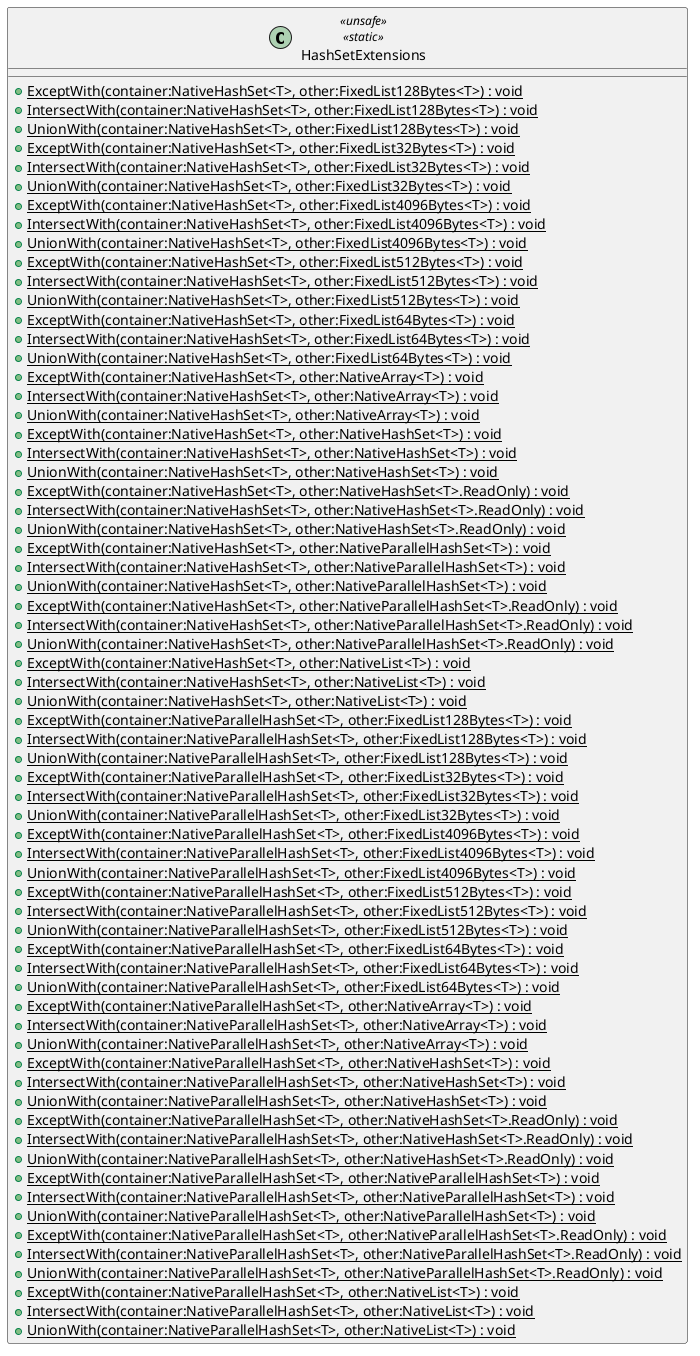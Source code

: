 @startuml
class HashSetExtensions <<unsafe>> <<static>> {
    + {static} ExceptWith(container:NativeHashSet<T>, other:FixedList128Bytes<T>) : void
    + {static} IntersectWith(container:NativeHashSet<T>, other:FixedList128Bytes<T>) : void
    + {static} UnionWith(container:NativeHashSet<T>, other:FixedList128Bytes<T>) : void
    + {static} ExceptWith(container:NativeHashSet<T>, other:FixedList32Bytes<T>) : void
    + {static} IntersectWith(container:NativeHashSet<T>, other:FixedList32Bytes<T>) : void
    + {static} UnionWith(container:NativeHashSet<T>, other:FixedList32Bytes<T>) : void
    + {static} ExceptWith(container:NativeHashSet<T>, other:FixedList4096Bytes<T>) : void
    + {static} IntersectWith(container:NativeHashSet<T>, other:FixedList4096Bytes<T>) : void
    + {static} UnionWith(container:NativeHashSet<T>, other:FixedList4096Bytes<T>) : void
    + {static} ExceptWith(container:NativeHashSet<T>, other:FixedList512Bytes<T>) : void
    + {static} IntersectWith(container:NativeHashSet<T>, other:FixedList512Bytes<T>) : void
    + {static} UnionWith(container:NativeHashSet<T>, other:FixedList512Bytes<T>) : void
    + {static} ExceptWith(container:NativeHashSet<T>, other:FixedList64Bytes<T>) : void
    + {static} IntersectWith(container:NativeHashSet<T>, other:FixedList64Bytes<T>) : void
    + {static} UnionWith(container:NativeHashSet<T>, other:FixedList64Bytes<T>) : void
    + {static} ExceptWith(container:NativeHashSet<T>, other:NativeArray<T>) : void
    + {static} IntersectWith(container:NativeHashSet<T>, other:NativeArray<T>) : void
    + {static} UnionWith(container:NativeHashSet<T>, other:NativeArray<T>) : void
    + {static} ExceptWith(container:NativeHashSet<T>, other:NativeHashSet<T>) : void
    + {static} IntersectWith(container:NativeHashSet<T>, other:NativeHashSet<T>) : void
    + {static} UnionWith(container:NativeHashSet<T>, other:NativeHashSet<T>) : void
    + {static} ExceptWith(container:NativeHashSet<T>, other:NativeHashSet<T>.ReadOnly) : void
    + {static} IntersectWith(container:NativeHashSet<T>, other:NativeHashSet<T>.ReadOnly) : void
    + {static} UnionWith(container:NativeHashSet<T>, other:NativeHashSet<T>.ReadOnly) : void
    + {static} ExceptWith(container:NativeHashSet<T>, other:NativeParallelHashSet<T>) : void
    + {static} IntersectWith(container:NativeHashSet<T>, other:NativeParallelHashSet<T>) : void
    + {static} UnionWith(container:NativeHashSet<T>, other:NativeParallelHashSet<T>) : void
    + {static} ExceptWith(container:NativeHashSet<T>, other:NativeParallelHashSet<T>.ReadOnly) : void
    + {static} IntersectWith(container:NativeHashSet<T>, other:NativeParallelHashSet<T>.ReadOnly) : void
    + {static} UnionWith(container:NativeHashSet<T>, other:NativeParallelHashSet<T>.ReadOnly) : void
    + {static} ExceptWith(container:NativeHashSet<T>, other:NativeList<T>) : void
    + {static} IntersectWith(container:NativeHashSet<T>, other:NativeList<T>) : void
    + {static} UnionWith(container:NativeHashSet<T>, other:NativeList<T>) : void
    + {static} ExceptWith(container:NativeParallelHashSet<T>, other:FixedList128Bytes<T>) : void
    + {static} IntersectWith(container:NativeParallelHashSet<T>, other:FixedList128Bytes<T>) : void
    + {static} UnionWith(container:NativeParallelHashSet<T>, other:FixedList128Bytes<T>) : void
    + {static} ExceptWith(container:NativeParallelHashSet<T>, other:FixedList32Bytes<T>) : void
    + {static} IntersectWith(container:NativeParallelHashSet<T>, other:FixedList32Bytes<T>) : void
    + {static} UnionWith(container:NativeParallelHashSet<T>, other:FixedList32Bytes<T>) : void
    + {static} ExceptWith(container:NativeParallelHashSet<T>, other:FixedList4096Bytes<T>) : void
    + {static} IntersectWith(container:NativeParallelHashSet<T>, other:FixedList4096Bytes<T>) : void
    + {static} UnionWith(container:NativeParallelHashSet<T>, other:FixedList4096Bytes<T>) : void
    + {static} ExceptWith(container:NativeParallelHashSet<T>, other:FixedList512Bytes<T>) : void
    + {static} IntersectWith(container:NativeParallelHashSet<T>, other:FixedList512Bytes<T>) : void
    + {static} UnionWith(container:NativeParallelHashSet<T>, other:FixedList512Bytes<T>) : void
    + {static} ExceptWith(container:NativeParallelHashSet<T>, other:FixedList64Bytes<T>) : void
    + {static} IntersectWith(container:NativeParallelHashSet<T>, other:FixedList64Bytes<T>) : void
    + {static} UnionWith(container:NativeParallelHashSet<T>, other:FixedList64Bytes<T>) : void
    + {static} ExceptWith(container:NativeParallelHashSet<T>, other:NativeArray<T>) : void
    + {static} IntersectWith(container:NativeParallelHashSet<T>, other:NativeArray<T>) : void
    + {static} UnionWith(container:NativeParallelHashSet<T>, other:NativeArray<T>) : void
    + {static} ExceptWith(container:NativeParallelHashSet<T>, other:NativeHashSet<T>) : void
    + {static} IntersectWith(container:NativeParallelHashSet<T>, other:NativeHashSet<T>) : void
    + {static} UnionWith(container:NativeParallelHashSet<T>, other:NativeHashSet<T>) : void
    + {static} ExceptWith(container:NativeParallelHashSet<T>, other:NativeHashSet<T>.ReadOnly) : void
    + {static} IntersectWith(container:NativeParallelHashSet<T>, other:NativeHashSet<T>.ReadOnly) : void
    + {static} UnionWith(container:NativeParallelHashSet<T>, other:NativeHashSet<T>.ReadOnly) : void
    + {static} ExceptWith(container:NativeParallelHashSet<T>, other:NativeParallelHashSet<T>) : void
    + {static} IntersectWith(container:NativeParallelHashSet<T>, other:NativeParallelHashSet<T>) : void
    + {static} UnionWith(container:NativeParallelHashSet<T>, other:NativeParallelHashSet<T>) : void
    + {static} ExceptWith(container:NativeParallelHashSet<T>, other:NativeParallelHashSet<T>.ReadOnly) : void
    + {static} IntersectWith(container:NativeParallelHashSet<T>, other:NativeParallelHashSet<T>.ReadOnly) : void
    + {static} UnionWith(container:NativeParallelHashSet<T>, other:NativeParallelHashSet<T>.ReadOnly) : void
    + {static} ExceptWith(container:NativeParallelHashSet<T>, other:NativeList<T>) : void
    + {static} IntersectWith(container:NativeParallelHashSet<T>, other:NativeList<T>) : void
    + {static} UnionWith(container:NativeParallelHashSet<T>, other:NativeList<T>) : void
}
@enduml
